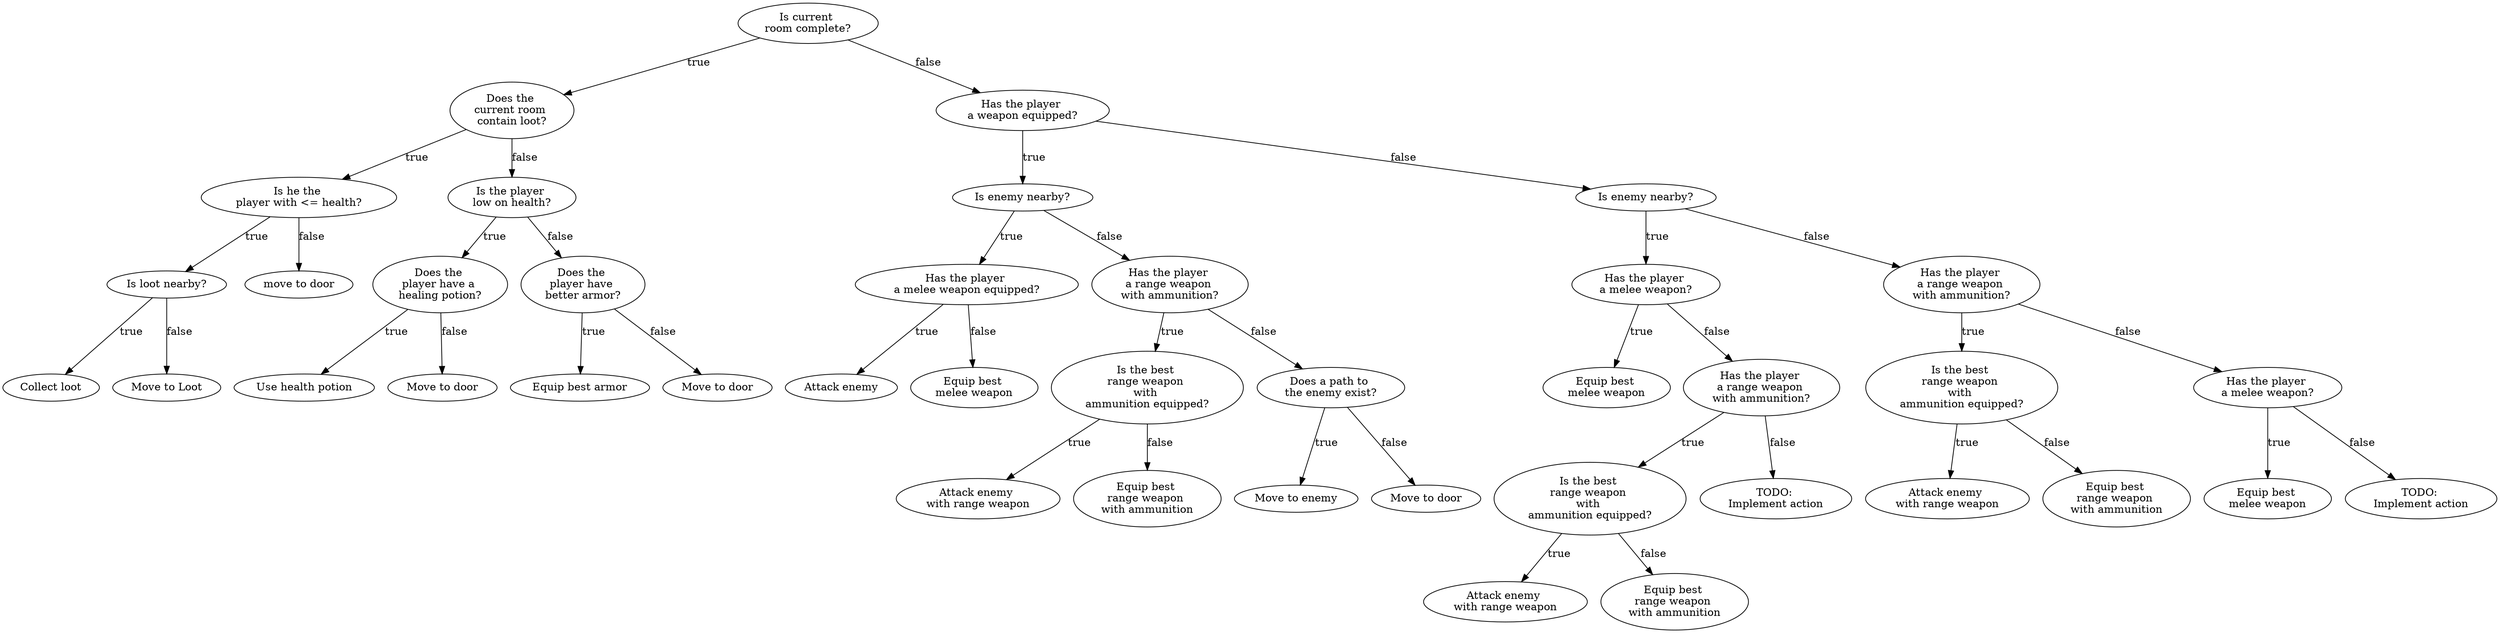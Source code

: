 digraph DecisionTree {
  node0 [label="Is current 
room complete?"];
  node1 [label="Does the 
current room 
contain loot?"];
  node2 [label="Is he the 
player with <= health?"];
  node3 [label="Is loot nearby?"];
  node4 [label="Collect loot"];
  node3 -> node4 [label="true"];
  node5 [label="Move to Loot"];
  node3 -> node5 [label="false"];
  node2 -> node3 [label="true"];
  node6 [label="move to door"];
  node2 -> node6 [label="false"];
  node1 -> node2 [label="true"];
  node7 [label="Is the player 
low on health?"];
  node8 [label="Does the 
player have a 
healing potion?"];
  node9 [label="Use health potion"];
  node8 -> node9 [label="true"];
  node10 [label="Move to door"];
  node8 -> node10 [label="false"];
  node7 -> node8 [label="true"];
  node11 [label="Does the 
player have 
better armor?"];
  node12 [label="Equip best armor"];
  node11 -> node12 [label="true"];
  node13 [label="Move to door"];
  node11 -> node13 [label="false"];
  node7 -> node11 [label="false"];
  node1 -> node7 [label="false"];
  node0 -> node1 [label="true"];
  node14 [label="Has the player 
a weapon equipped?"];
  node15 [label="Is enemy nearby?"];
  node16 [label="Has the player 
a melee weapon equipped?"];
  node17 [label="Attack enemy"];
  node16 -> node17 [label="true"];
  node18 [label="Equip best 
melee weapon"];
  node16 -> node18 [label="false"];
  node15 -> node16 [label="true"];
  node19 [label="Has the player 
a range weapon 
with ammunition?"];
  node20 [label="Is the best 
range weapon 
with 
ammunition equipped?"];
  node21 [label="Attack enemy 
with range weapon"];
  node20 -> node21 [label="true"];
  node22 [label="Equip best 
range weapon 
with ammunition"];
  node20 -> node22 [label="false"];
  node19 -> node20 [label="true"];
  node23 [label="Does a path to 
the enemy exist?"];
  node24 [label="Move to enemy"];
  node23 -> node24 [label="true"];
  node25 [label="Move to door"];
  node23 -> node25 [label="false"];
  node19 -> node23 [label="false"];
  node15 -> node19 [label="false"];
  node14 -> node15 [label="true"];
  node26 [label="Is enemy nearby?"];
  node27 [label="Has the player 
a melee weapon?"];
  node28 [label="Equip best 
melee weapon"];
  node27 -> node28 [label="true"];
  node29 [label="Has the player 
a range weapon 
with ammunition?"];
  node30 [label="Is the best 
range weapon 
with 
ammunition equipped?"];
  node31 [label="Attack enemy 
with range weapon"];
  node30 -> node31 [label="true"];
  node32 [label="Equip best 
range weapon 
with ammunition"];
  node30 -> node32 [label="false"];
  node29 -> node30 [label="true"];
  node33 [label="TODO: 
Implement action"];
  node29 -> node33 [label="false"];
  node27 -> node29 [label="false"];
  node26 -> node27 [label="true"];
  node34 [label="Has the player 
a range weapon 
with ammunition?"];
  node35 [label="Is the best 
range weapon 
with 
ammunition equipped?"];
  node36 [label="Attack enemy 
with range weapon"];
  node35 -> node36 [label="true"];
  node37 [label="Equip best 
range weapon 
with ammunition"];
  node35 -> node37 [label="false"];
  node34 -> node35 [label="true"];
  node38 [label="Has the player 
a melee weapon?"];
  node39 [label="Equip best 
melee weapon"];
  node38 -> node39 [label="true"];
  node40 [label="TODO: 
Implement action"];
  node38 -> node40 [label="false"];
  node34 -> node38 [label="false"];
  node26 -> node34 [label="false"];
  node14 -> node26 [label="false"];
  node0 -> node14 [label="false"];
}
